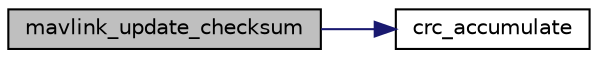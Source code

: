 digraph "mavlink_update_checksum"
{
 // INTERACTIVE_SVG=YES
  edge [fontname="Helvetica",fontsize="10",labelfontname="Helvetica",labelfontsize="10"];
  node [fontname="Helvetica",fontsize="10",shape=record];
  rankdir="LR";
  Node1 [label="mavlink_update_checksum",height=0.2,width=0.4,color="black", fillcolor="grey75", style="filled" fontcolor="black"];
  Node1 -> Node2 [color="midnightblue",fontsize="10",style="solid",fontname="Helvetica"];
  Node2 [label="crc_accumulate",height=0.2,width=0.4,color="black", fillcolor="white", style="filled",URL="$GCS__MAVLink_8h.html#ade2bbc31cd3b5b6d839556f56de61957"];
}
